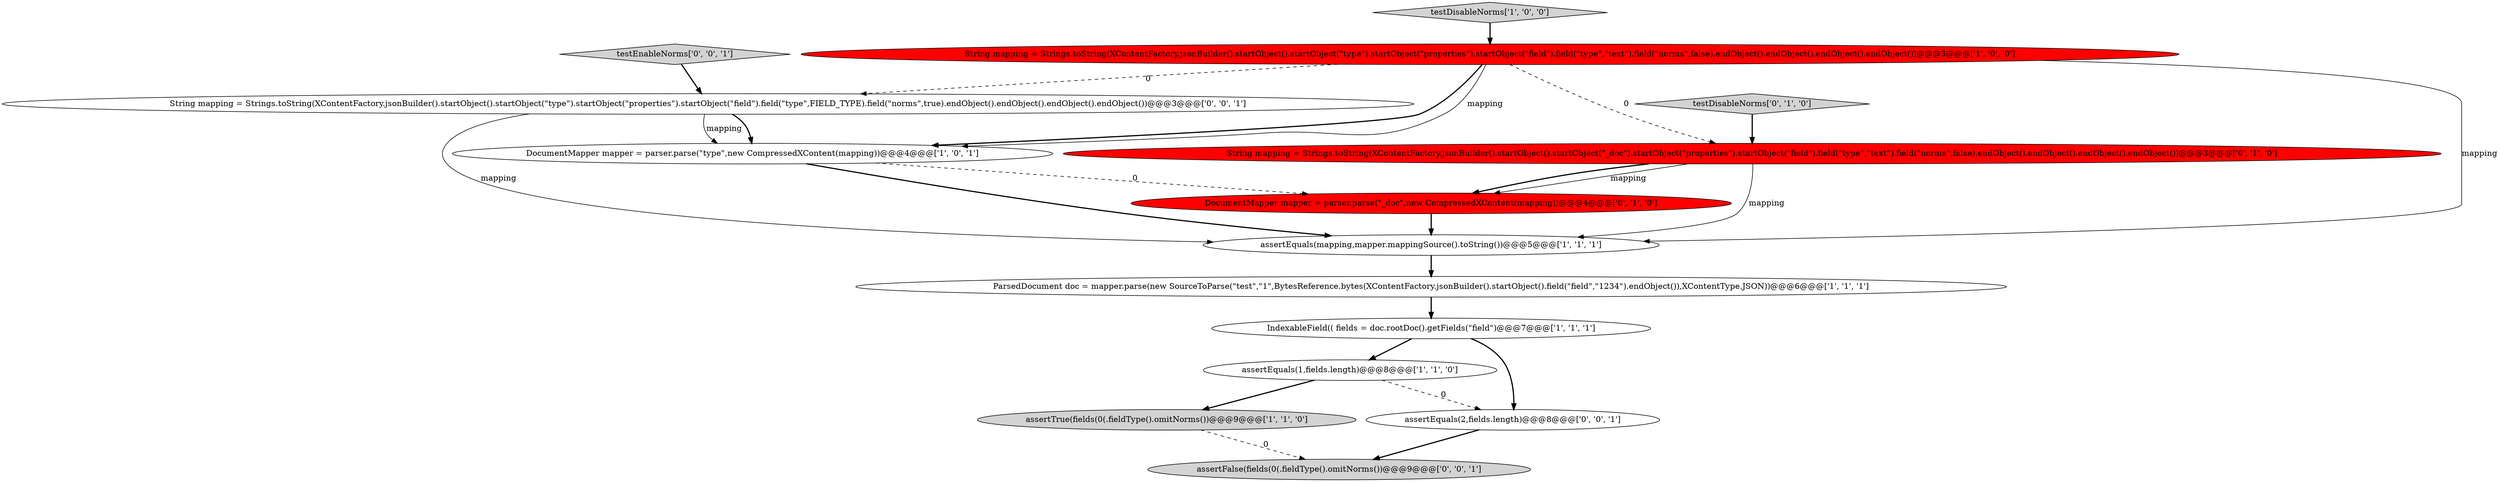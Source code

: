 digraph {
12 [style = filled, label = "String mapping = Strings.toString(XContentFactory.jsonBuilder().startObject().startObject(\"type\").startObject(\"properties\").startObject(\"field\").field(\"type\",FIELD_TYPE).field(\"norms\",true).endObject().endObject().endObject().endObject())@@@3@@@['0', '0', '1']", fillcolor = white, shape = ellipse image = "AAA0AAABBB3BBB"];
0 [style = filled, label = "assertEquals(1,fields.length)@@@8@@@['1', '1', '0']", fillcolor = white, shape = ellipse image = "AAA0AAABBB1BBB"];
6 [style = filled, label = "ParsedDocument doc = mapper.parse(new SourceToParse(\"test\",\"1\",BytesReference.bytes(XContentFactory.jsonBuilder().startObject().field(\"field\",\"1234\").endObject()),XContentType.JSON))@@@6@@@['1', '1', '1']", fillcolor = white, shape = ellipse image = "AAA0AAABBB1BBB"];
8 [style = filled, label = "testDisableNorms['0', '1', '0']", fillcolor = lightgray, shape = diamond image = "AAA0AAABBB2BBB"];
4 [style = filled, label = "String mapping = Strings.toString(XContentFactory.jsonBuilder().startObject().startObject(\"type\").startObject(\"properties\").startObject(\"field\").field(\"type\",\"text\").field(\"norms\",false).endObject().endObject().endObject().endObject())@@@3@@@['1', '0', '0']", fillcolor = red, shape = ellipse image = "AAA1AAABBB1BBB"];
2 [style = filled, label = "DocumentMapper mapper = parser.parse(\"type\",new CompressedXContent(mapping))@@@4@@@['1', '0', '1']", fillcolor = white, shape = ellipse image = "AAA0AAABBB1BBB"];
11 [style = filled, label = "assertFalse(fields(0(.fieldType().omitNorms())@@@9@@@['0', '0', '1']", fillcolor = lightgray, shape = ellipse image = "AAA0AAABBB3BBB"];
9 [style = filled, label = "DocumentMapper mapper = parser.parse(\"_doc\",new CompressedXContent(mapping))@@@4@@@['0', '1', '0']", fillcolor = red, shape = ellipse image = "AAA1AAABBB2BBB"];
14 [style = filled, label = "testEnableNorms['0', '0', '1']", fillcolor = lightgray, shape = diamond image = "AAA0AAABBB3BBB"];
5 [style = filled, label = "assertTrue(fields(0(.fieldType().omitNorms())@@@9@@@['1', '1', '0']", fillcolor = lightgray, shape = ellipse image = "AAA0AAABBB1BBB"];
3 [style = filled, label = "assertEquals(mapping,mapper.mappingSource().toString())@@@5@@@['1', '1', '1']", fillcolor = white, shape = ellipse image = "AAA0AAABBB1BBB"];
7 [style = filled, label = "IndexableField(( fields = doc.rootDoc().getFields(\"field\")@@@7@@@['1', '1', '1']", fillcolor = white, shape = ellipse image = "AAA0AAABBB1BBB"];
1 [style = filled, label = "testDisableNorms['1', '0', '0']", fillcolor = lightgray, shape = diamond image = "AAA0AAABBB1BBB"];
13 [style = filled, label = "assertEquals(2,fields.length)@@@8@@@['0', '0', '1']", fillcolor = white, shape = ellipse image = "AAA0AAABBB3BBB"];
10 [style = filled, label = "String mapping = Strings.toString(XContentFactory.jsonBuilder().startObject().startObject(\"_doc\").startObject(\"properties\").startObject(\"field\").field(\"type\",\"text\").field(\"norms\",false).endObject().endObject().endObject().endObject())@@@3@@@['0', '1', '0']", fillcolor = red, shape = ellipse image = "AAA1AAABBB2BBB"];
7->13 [style = bold, label=""];
8->10 [style = bold, label=""];
1->4 [style = bold, label=""];
10->3 [style = solid, label="mapping"];
10->9 [style = solid, label="mapping"];
2->3 [style = bold, label=""];
3->6 [style = bold, label=""];
7->0 [style = bold, label=""];
4->2 [style = bold, label=""];
13->11 [style = bold, label=""];
4->12 [style = dashed, label="0"];
4->2 [style = solid, label="mapping"];
12->2 [style = bold, label=""];
4->3 [style = solid, label="mapping"];
5->11 [style = dashed, label="0"];
2->9 [style = dashed, label="0"];
14->12 [style = bold, label=""];
0->13 [style = dashed, label="0"];
12->3 [style = solid, label="mapping"];
9->3 [style = bold, label=""];
12->2 [style = solid, label="mapping"];
10->9 [style = bold, label=""];
6->7 [style = bold, label=""];
4->10 [style = dashed, label="0"];
0->5 [style = bold, label=""];
}
